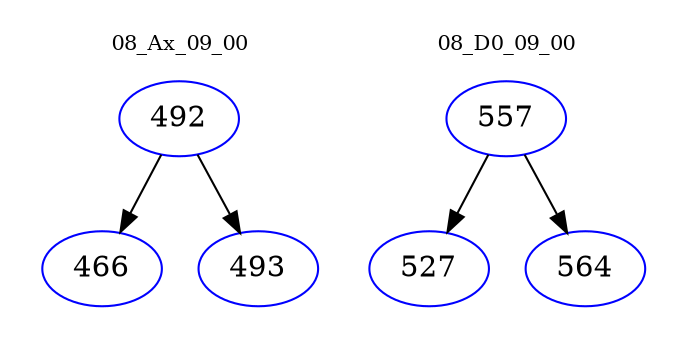 digraph{
subgraph cluster_0 {
color = white
label = "08_Ax_09_00";
fontsize=10;
T0_492 [label="492", color="blue"]
T0_492 -> T0_466 [color="black"]
T0_466 [label="466", color="blue"]
T0_492 -> T0_493 [color="black"]
T0_493 [label="493", color="blue"]
}
subgraph cluster_1 {
color = white
label = "08_D0_09_00";
fontsize=10;
T1_557 [label="557", color="blue"]
T1_557 -> T1_527 [color="black"]
T1_527 [label="527", color="blue"]
T1_557 -> T1_564 [color="black"]
T1_564 [label="564", color="blue"]
}
}
